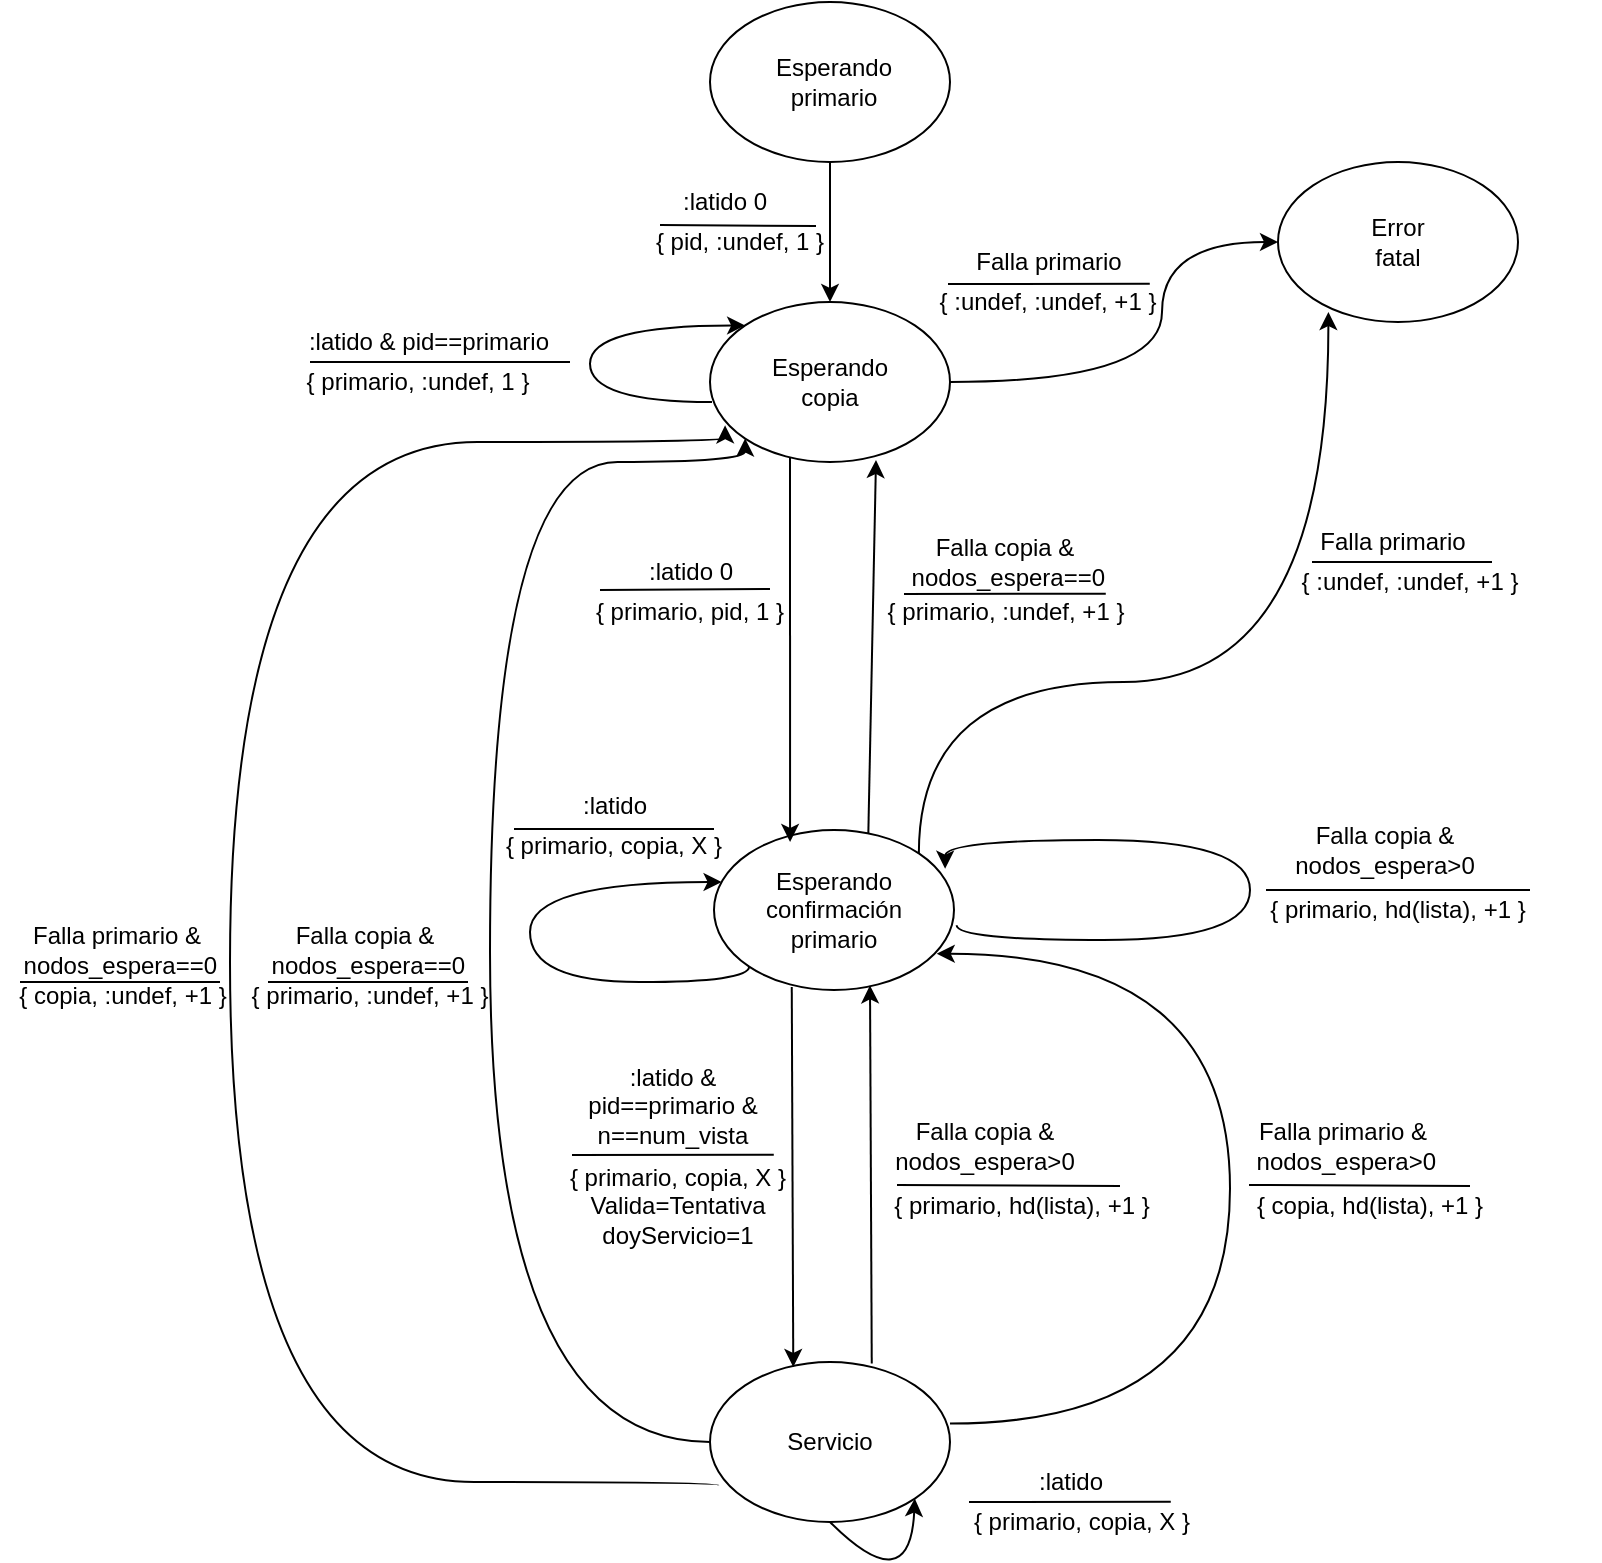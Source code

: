 <mxfile version="12.3.8" type="device" pages="1"><diagram id="_7fPHDoUbiX_Hh8DK_Ee" name="Page-1"><mxGraphModel dx="1185" dy="635" grid="1" gridSize="10" guides="1" tooltips="1" connect="1" arrows="1" fold="1" page="1" pageScale="1" pageWidth="827" pageHeight="1169" math="0" shadow="0"><root><mxCell id="0"/><mxCell id="1" parent="0"/><mxCell id="ZT7Hz1pYTHWh-XGWg7nb-1" value="" style="ellipse;whiteSpace=wrap;html=1;" vertex="1" parent="1"><mxGeometry x="370" y="90" width="120" height="80" as="geometry"/></mxCell><mxCell id="ZT7Hz1pYTHWh-XGWg7nb-2" value="Esperando primario" style="text;html=1;strokeColor=none;fillColor=none;align=center;verticalAlign=middle;whiteSpace=wrap;rounded=0;" vertex="1" parent="1"><mxGeometry x="387" y="120" width="90" height="20" as="geometry"/></mxCell><mxCell id="ZT7Hz1pYTHWh-XGWg7nb-3" value="" style="ellipse;whiteSpace=wrap;html=1;" vertex="1" parent="1"><mxGeometry x="370" y="240" width="120" height="80" as="geometry"/></mxCell><mxCell id="ZT7Hz1pYTHWh-XGWg7nb-4" value="" style="ellipse;whiteSpace=wrap;html=1;" vertex="1" parent="1"><mxGeometry x="654" y="170" width="120" height="80" as="geometry"/></mxCell><mxCell id="ZT7Hz1pYTHWh-XGWg7nb-5" value="" style="ellipse;whiteSpace=wrap;html=1;" vertex="1" parent="1"><mxGeometry x="372" y="504" width="120" height="80" as="geometry"/></mxCell><mxCell id="ZT7Hz1pYTHWh-XGWg7nb-6" value="" style="ellipse;whiteSpace=wrap;html=1;" vertex="1" parent="1"><mxGeometry x="370" y="770" width="120" height="80" as="geometry"/></mxCell><mxCell id="ZT7Hz1pYTHWh-XGWg7nb-7" value="Esperando copia" style="text;html=1;strokeColor=none;fillColor=none;align=center;verticalAlign=middle;whiteSpace=wrap;rounded=0;" vertex="1" parent="1"><mxGeometry x="395" y="270" width="70" height="20" as="geometry"/></mxCell><mxCell id="ZT7Hz1pYTHWh-XGWg7nb-8" value="Esperando confirmación primario" style="text;html=1;strokeColor=none;fillColor=none;align=center;verticalAlign=middle;whiteSpace=wrap;rounded=0;" vertex="1" parent="1"><mxGeometry x="392" y="534" width="80" height="20" as="geometry"/></mxCell><mxCell id="ZT7Hz1pYTHWh-XGWg7nb-9" value="Error&lt;br&gt;fatal" style="text;html=1;strokeColor=none;fillColor=none;align=center;verticalAlign=middle;whiteSpace=wrap;rounded=0;" vertex="1" parent="1"><mxGeometry x="694" y="200" width="40" height="20" as="geometry"/></mxCell><mxCell id="ZT7Hz1pYTHWh-XGWg7nb-10" value="Servicio" style="text;html=1;strokeColor=none;fillColor=none;align=center;verticalAlign=middle;whiteSpace=wrap;rounded=0;" vertex="1" parent="1"><mxGeometry x="400" y="800" width="60" height="20" as="geometry"/></mxCell><mxCell id="ZT7Hz1pYTHWh-XGWg7nb-11" value="" style="endArrow=classic;html=1;edgeStyle=orthogonalEdgeStyle;curved=1;entryX=0.5;entryY=0;entryDx=0;entryDy=0;exitX=0.5;exitY=1;exitDx=0;exitDy=0;" edge="1" parent="1" source="ZT7Hz1pYTHWh-XGWg7nb-1" target="ZT7Hz1pYTHWh-XGWg7nb-3"><mxGeometry width="50" height="50" relative="1" as="geometry"><mxPoint x="520" y="240" as="sourcePoint"/><mxPoint x="570" y="190" as="targetPoint"/><Array as="points"/></mxGeometry></mxCell><mxCell id="ZT7Hz1pYTHWh-XGWg7nb-12" value=":latido 0" style="text;html=1;strokeColor=none;fillColor=none;align=center;verticalAlign=middle;whiteSpace=wrap;rounded=0;" vertex="1" parent="1"><mxGeometry x="345" y="180" width="65" height="20" as="geometry"/></mxCell><mxCell id="ZT7Hz1pYTHWh-XGWg7nb-13" value="" style="endArrow=none;html=1;" edge="1" parent="1"><mxGeometry width="50" height="50" relative="1" as="geometry"><mxPoint x="345" y="201.5" as="sourcePoint"/><mxPoint x="423" y="202" as="targetPoint"/></mxGeometry></mxCell><mxCell id="ZT7Hz1pYTHWh-XGWg7nb-14" value="{ pid, :undef, 1 }" style="text;html=1;strokeColor=none;fillColor=none;align=center;verticalAlign=middle;whiteSpace=wrap;rounded=0;" vertex="1" parent="1"><mxGeometry x="310.5" y="200" width="148" height="20" as="geometry"/></mxCell><mxCell id="ZT7Hz1pYTHWh-XGWg7nb-16" value="" style="endArrow=classic;html=1;entryX=0.317;entryY=0.075;entryDx=0;entryDy=0;entryPerimeter=0;" edge="1" parent="1" target="ZT7Hz1pYTHWh-XGWg7nb-5"><mxGeometry width="50" height="50" relative="1" as="geometry"><mxPoint x="410" y="318" as="sourcePoint"/><mxPoint x="520" y="410" as="targetPoint"/></mxGeometry></mxCell><mxCell id="ZT7Hz1pYTHWh-XGWg7nb-18" value="" style="endArrow=classic;html=1;entryX=0.347;entryY=0.031;entryDx=0;entryDy=0;exitX=0.324;exitY=0.981;exitDx=0;exitDy=0;entryPerimeter=0;exitPerimeter=0;" edge="1" parent="1" source="ZT7Hz1pYTHWh-XGWg7nb-5" target="ZT7Hz1pYTHWh-XGWg7nb-6"><mxGeometry width="50" height="50" relative="1" as="geometry"><mxPoint x="540" y="690" as="sourcePoint"/><mxPoint x="590" y="640" as="targetPoint"/></mxGeometry></mxCell><mxCell id="ZT7Hz1pYTHWh-XGWg7nb-20" value="" style="endArrow=classic;html=1;exitX=0.674;exitY=0.01;exitDx=0;exitDy=0;entryX=0.65;entryY=0.971;entryDx=0;entryDy=0;entryPerimeter=0;exitPerimeter=0;" edge="1" parent="1" source="ZT7Hz1pYTHWh-XGWg7nb-6" target="ZT7Hz1pYTHWh-XGWg7nb-5"><mxGeometry width="50" height="50" relative="1" as="geometry"><mxPoint x="570" y="835" as="sourcePoint"/><mxPoint x="620" y="785" as="targetPoint"/></mxGeometry></mxCell><mxCell id="ZT7Hz1pYTHWh-XGWg7nb-21" value="" style="endArrow=classic;html=1;exitX=0.643;exitY=0.023;exitDx=0;exitDy=0;exitPerimeter=0;" edge="1" parent="1" source="ZT7Hz1pYTHWh-XGWg7nb-5"><mxGeometry width="50" height="50" relative="1" as="geometry"><mxPoint x="460" y="554" as="sourcePoint"/><mxPoint x="453" y="319" as="targetPoint"/></mxGeometry></mxCell><mxCell id="ZT7Hz1pYTHWh-XGWg7nb-23" value=":latido 0" style="text;html=1;strokeColor=none;fillColor=none;align=center;verticalAlign=middle;whiteSpace=wrap;rounded=0;rotation=0;" vertex="1" parent="1"><mxGeometry x="327.5" y="364.5" width="65" height="20" as="geometry"/></mxCell><mxCell id="ZT7Hz1pYTHWh-XGWg7nb-24" value="{ primario, pid, 1 }" style="text;html=1;strokeColor=none;fillColor=none;align=center;verticalAlign=middle;whiteSpace=wrap;rounded=0;rotation=0;" vertex="1" parent="1"><mxGeometry x="307" y="384.5" width="106" height="20" as="geometry"/></mxCell><mxCell id="ZT7Hz1pYTHWh-XGWg7nb-26" value="" style="endArrow=classic;html=1;edgeStyle=orthogonalEdgeStyle;curved=1;entryX=0;entryY=0;entryDx=0;entryDy=0;" edge="1" parent="1" target="ZT7Hz1pYTHWh-XGWg7nb-3"><mxGeometry width="50" height="50" relative="1" as="geometry"><mxPoint x="371" y="290" as="sourcePoint"/><mxPoint x="260" y="240" as="targetPoint"/><Array as="points"><mxPoint x="371" y="290"/><mxPoint x="310" y="290"/><mxPoint x="310" y="252"/></Array></mxGeometry></mxCell><mxCell id="ZT7Hz1pYTHWh-XGWg7nb-27" value=":latido &amp;amp; pid==primario" style="text;html=1;strokeColor=none;fillColor=none;align=center;verticalAlign=middle;whiteSpace=wrap;rounded=0;" vertex="1" parent="1"><mxGeometry x="161" y="250" width="137" height="20" as="geometry"/></mxCell><mxCell id="ZT7Hz1pYTHWh-XGWg7nb-28" value="{ primario, :undef, 1 }" style="text;html=1;strokeColor=none;fillColor=none;align=center;verticalAlign=middle;whiteSpace=wrap;rounded=0;" vertex="1" parent="1"><mxGeometry x="150" y="270" width="148" height="20" as="geometry"/></mxCell><mxCell id="ZT7Hz1pYTHWh-XGWg7nb-29" value="" style="endArrow=none;html=1;" edge="1" parent="1"><mxGeometry width="50" height="50" relative="1" as="geometry"><mxPoint x="170" y="270" as="sourcePoint"/><mxPoint x="300" y="270" as="targetPoint"/></mxGeometry></mxCell><mxCell id="ZT7Hz1pYTHWh-XGWg7nb-30" value="Falla primario" style="text;html=1;strokeColor=none;fillColor=none;align=center;verticalAlign=middle;whiteSpace=wrap;rounded=0;direction=west;rotation=0;" vertex="1" parent="1"><mxGeometry x="470.5" y="210" width="137" height="20" as="geometry"/></mxCell><mxCell id="ZT7Hz1pYTHWh-XGWg7nb-31" value="{ :undef, :undef, +1 }" style="text;html=1;strokeColor=none;fillColor=none;align=center;verticalAlign=middle;whiteSpace=wrap;rounded=0;direction=west;rotation=0;" vertex="1" parent="1"><mxGeometry x="465" y="230" width="148" height="20" as="geometry"/></mxCell><mxCell id="ZT7Hz1pYTHWh-XGWg7nb-36" value="Falla primario" style="text;html=1;strokeColor=none;fillColor=none;align=center;verticalAlign=middle;whiteSpace=wrap;rounded=0;direction=west;rotation=0;" vertex="1" parent="1"><mxGeometry x="642.5" y="350" width="137" height="20" as="geometry"/></mxCell><mxCell id="ZT7Hz1pYTHWh-XGWg7nb-37" value="{ :undef, :undef, +1 }" style="text;html=1;strokeColor=none;fillColor=none;align=center;verticalAlign=middle;whiteSpace=wrap;rounded=0;direction=west;rotation=0;" vertex="1" parent="1"><mxGeometry x="646" y="370" width="148" height="20" as="geometry"/></mxCell><mxCell id="ZT7Hz1pYTHWh-XGWg7nb-39" value="" style="endArrow=none;html=1;" edge="1" parent="1"><mxGeometry width="50" height="50" relative="1" as="geometry"><mxPoint x="671" y="370" as="sourcePoint"/><mxPoint x="761" y="370" as="targetPoint"/></mxGeometry></mxCell><mxCell id="ZT7Hz1pYTHWh-XGWg7nb-40" value="Falla copia &amp;amp;&lt;br&gt;&amp;nbsp;nodos_espera==0" style="text;html=1;strokeColor=none;fillColor=none;align=center;verticalAlign=middle;whiteSpace=wrap;rounded=0;rotation=0;" vertex="1" parent="1"><mxGeometry x="410" y="360" width="215" height="20" as="geometry"/></mxCell><mxCell id="ZT7Hz1pYTHWh-XGWg7nb-41" value="{ primario, :undef, +1 }" style="text;html=1;strokeColor=none;fillColor=none;align=center;verticalAlign=middle;whiteSpace=wrap;rounded=0;rotation=0;" vertex="1" parent="1"><mxGeometry x="440" y="384.5" width="156" height="20" as="geometry"/></mxCell><mxCell id="ZT7Hz1pYTHWh-XGWg7nb-45" value="Falla copia &amp;amp; &lt;br&gt;nodos_espera&amp;gt;0" style="text;html=1;strokeColor=none;fillColor=none;align=center;verticalAlign=middle;whiteSpace=wrap;rounded=0;rotation=0;" vertex="1" parent="1"><mxGeometry x="600" y="504" width="215" height="20" as="geometry"/></mxCell><mxCell id="ZT7Hz1pYTHWh-XGWg7nb-46" value="{ primario, hd(lista), +1 }" style="text;html=1;strokeColor=none;fillColor=none;align=center;verticalAlign=middle;whiteSpace=wrap;rounded=0;direction=west;rotation=0;" vertex="1" parent="1"><mxGeometry x="640" y="534" width="148" height="20" as="geometry"/></mxCell><mxCell id="ZT7Hz1pYTHWh-XGWg7nb-47" value="" style="endArrow=none;html=1;" edge="1" parent="1"><mxGeometry width="50" height="50" relative="1" as="geometry"><mxPoint x="648" y="534" as="sourcePoint"/><mxPoint x="780" y="534" as="targetPoint"/></mxGeometry></mxCell><mxCell id="ZT7Hz1pYTHWh-XGWg7nb-48" value="" style="endArrow=classic;html=1;edgeStyle=orthogonalEdgeStyle;curved=1;exitX=1;exitY=0.385;exitDx=0;exitDy=0;exitPerimeter=0;entryX=0.928;entryY=0.773;entryDx=0;entryDy=0;entryPerimeter=0;" edge="1" parent="1" source="ZT7Hz1pYTHWh-XGWg7nb-6" target="ZT7Hz1pYTHWh-XGWg7nb-5"><mxGeometry width="50" height="50" relative="1" as="geometry"><mxPoint x="510" y="799" as="sourcePoint"/><mxPoint x="510" y="570" as="targetPoint"/><Array as="points"><mxPoint x="630" y="801"/><mxPoint x="630" y="566"/></Array></mxGeometry></mxCell><mxCell id="ZT7Hz1pYTHWh-XGWg7nb-49" value="" style="endArrow=classic;html=1;edgeStyle=orthogonalEdgeStyle;curved=1;exitX=0;exitY=1;exitDx=0;exitDy=0;" edge="1" parent="1" source="ZT7Hz1pYTHWh-XGWg7nb-5" target="ZT7Hz1pYTHWh-XGWg7nb-5"><mxGeometry width="50" height="50" relative="1" as="geometry"><mxPoint x="370" y="580" as="sourcePoint"/><mxPoint x="330" y="530" as="targetPoint"/><Array as="points"><mxPoint x="389" y="580"/><mxPoint x="280" y="580"/><mxPoint x="280" y="530"/></Array></mxGeometry></mxCell><mxCell id="ZT7Hz1pYTHWh-XGWg7nb-50" value="" style="endArrow=classic;html=1;edgeStyle=orthogonalEdgeStyle;curved=1;exitX=1.011;exitY=0.596;exitDx=0;exitDy=0;exitPerimeter=0;entryX=0.963;entryY=0.242;entryDx=0;entryDy=0;entryPerimeter=0;" edge="1" parent="1" source="ZT7Hz1pYTHWh-XGWg7nb-5" target="ZT7Hz1pYTHWh-XGWg7nb-5"><mxGeometry width="50" height="50" relative="1" as="geometry"><mxPoint x="615" y="559" as="sourcePoint"/><mxPoint x="540" y="509" as="targetPoint"/><Array as="points"><mxPoint x="493" y="559"/><mxPoint x="640" y="559"/><mxPoint x="640" y="509"/><mxPoint x="488" y="509"/></Array></mxGeometry></mxCell><mxCell id="ZT7Hz1pYTHWh-XGWg7nb-51" value="" style="endArrow=classic;html=1;edgeStyle=orthogonalEdgeStyle;curved=1;entryX=0.21;entryY=0.938;entryDx=0;entryDy=0;entryPerimeter=0;exitX=1;exitY=0;exitDx=0;exitDy=0;" edge="1" parent="1" source="ZT7Hz1pYTHWh-XGWg7nb-5" target="ZT7Hz1pYTHWh-XGWg7nb-4"><mxGeometry width="50" height="50" relative="1" as="geometry"><mxPoint x="480" y="490" as="sourcePoint"/><mxPoint x="660" y="290" as="targetPoint"/><Array as="points"><mxPoint x="474" y="430"/><mxPoint x="679" y="430"/></Array></mxGeometry></mxCell><mxCell id="ZT7Hz1pYTHWh-XGWg7nb-52" value="" style="endArrow=classic;html=1;edgeStyle=orthogonalEdgeStyle;curved=1;entryX=0;entryY=1;entryDx=0;entryDy=0;exitX=0;exitY=0.5;exitDx=0;exitDy=0;" edge="1" parent="1" source="ZT7Hz1pYTHWh-XGWg7nb-6" target="ZT7Hz1pYTHWh-XGWg7nb-3"><mxGeometry width="50" height="50" relative="1" as="geometry"><mxPoint x="340" y="810" as="sourcePoint"/><mxPoint x="380" y="330" as="targetPoint"/><Array as="points"><mxPoint x="260" y="810"/><mxPoint x="260" y="320"/><mxPoint x="388" y="320"/></Array></mxGeometry></mxCell><mxCell id="ZT7Hz1pYTHWh-XGWg7nb-53" value="" style="endArrow=classic;html=1;edgeStyle=orthogonalEdgeStyle;curved=1;entryX=0.063;entryY=0.771;entryDx=0;entryDy=0;entryPerimeter=0;exitX=0.035;exitY=0.771;exitDx=0;exitDy=0;exitPerimeter=0;" edge="1" parent="1" source="ZT7Hz1pYTHWh-XGWg7nb-6" target="ZT7Hz1pYTHWh-XGWg7nb-3"><mxGeometry width="50" height="50" relative="1" as="geometry"><mxPoint x="210" y="830" as="sourcePoint"/><mxPoint x="350" y="310" as="targetPoint"/><Array as="points"><mxPoint x="374" y="830"/><mxPoint x="130" y="830"/><mxPoint x="130" y="310"/><mxPoint x="378" y="310"/></Array></mxGeometry></mxCell><mxCell id="ZT7Hz1pYTHWh-XGWg7nb-54" value="Falla copia &amp;amp; &lt;br&gt;nodos_espera&amp;gt;0" style="text;html=1;strokeColor=none;fillColor=none;align=center;verticalAlign=middle;whiteSpace=wrap;rounded=0;rotation=0;" vertex="1" parent="1"><mxGeometry x="400" y="652" width="215" height="20" as="geometry"/></mxCell><mxCell id="ZT7Hz1pYTHWh-XGWg7nb-55" value="{ primario, hd(lista), +1 }" style="text;html=1;strokeColor=none;fillColor=none;align=center;verticalAlign=middle;whiteSpace=wrap;rounded=0;direction=west;rotation=0;" vertex="1" parent="1"><mxGeometry x="452" y="682" width="148" height="20" as="geometry"/></mxCell><mxCell id="ZT7Hz1pYTHWh-XGWg7nb-56" value="" style="endArrow=none;html=1;" edge="1" parent="1"><mxGeometry width="50" height="50" relative="1" as="geometry"><mxPoint x="463.5" y="681.5" as="sourcePoint"/><mxPoint x="575" y="682" as="targetPoint"/></mxGeometry></mxCell><mxCell id="ZT7Hz1pYTHWh-XGWg7nb-57" value="Falla primario &amp;amp;&lt;br&gt;&amp;nbsp;nodos_espera&amp;gt;0" style="text;html=1;strokeColor=none;fillColor=none;align=center;verticalAlign=middle;whiteSpace=wrap;rounded=0;rotation=0;" vertex="1" parent="1"><mxGeometry x="579" y="652" width="215" height="20" as="geometry"/></mxCell><mxCell id="ZT7Hz1pYTHWh-XGWg7nb-58" value="{ copia, hd(lista), +1 }" style="text;html=1;strokeColor=none;fillColor=none;align=center;verticalAlign=middle;whiteSpace=wrap;rounded=0;direction=west;rotation=0;" vertex="1" parent="1"><mxGeometry x="626" y="682" width="148" height="20" as="geometry"/></mxCell><mxCell id="ZT7Hz1pYTHWh-XGWg7nb-59" value="" style="endArrow=none;html=1;" edge="1" parent="1"><mxGeometry width="50" height="50" relative="1" as="geometry"><mxPoint x="639.5" y="681.5" as="sourcePoint"/><mxPoint x="750" y="682" as="targetPoint"/></mxGeometry></mxCell><mxCell id="ZT7Hz1pYTHWh-XGWg7nb-60" value="Falla copia &amp;amp;&lt;br&gt;&amp;nbsp;nodos_espera==0" style="text;html=1;strokeColor=none;fillColor=none;align=center;verticalAlign=middle;whiteSpace=wrap;rounded=0;rotation=0;" vertex="1" parent="1"><mxGeometry x="90" y="554" width="215" height="20" as="geometry"/></mxCell><mxCell id="ZT7Hz1pYTHWh-XGWg7nb-61" value="{ primario, :undef, +1 }" style="text;html=1;strokeColor=none;fillColor=none;align=center;verticalAlign=middle;whiteSpace=wrap;rounded=0;rotation=0;" vertex="1" parent="1"><mxGeometry x="122" y="577" width="156" height="20" as="geometry"/></mxCell><mxCell id="ZT7Hz1pYTHWh-XGWg7nb-62" value="Falla primario &amp;amp;&lt;br&gt;&amp;nbsp;nodos_espera==0" style="text;html=1;strokeColor=none;fillColor=none;align=center;verticalAlign=middle;whiteSpace=wrap;rounded=0;rotation=0;" vertex="1" parent="1"><mxGeometry x="15.5" y="554" width="115" height="20" as="geometry"/></mxCell><mxCell id="ZT7Hz1pYTHWh-XGWg7nb-63" value="{ copia, :undef, +1 }" style="text;html=1;strokeColor=none;fillColor=none;align=center;verticalAlign=middle;whiteSpace=wrap;rounded=0;rotation=0;" vertex="1" parent="1"><mxGeometry x="20.5" y="577" width="111" height="20" as="geometry"/></mxCell><mxCell id="ZT7Hz1pYTHWh-XGWg7nb-64" value=":latido &amp;amp; pid==primario &amp;amp; n==num_vista" style="text;html=1;strokeColor=none;fillColor=none;align=center;verticalAlign=middle;whiteSpace=wrap;rounded=0;rotation=0;" vertex="1" parent="1"><mxGeometry x="308" y="632" width="87" height="20" as="geometry"/></mxCell><mxCell id="ZT7Hz1pYTHWh-XGWg7nb-65" value="{ primario, copia, X } Valida=Tentativa doyServicio=1" style="text;html=1;strokeColor=none;fillColor=none;align=center;verticalAlign=middle;whiteSpace=wrap;rounded=0;rotation=0;" vertex="1" parent="1"><mxGeometry x="276" y="682" width="156" height="20" as="geometry"/></mxCell><mxCell id="ZT7Hz1pYTHWh-XGWg7nb-66" value=":latido" style="text;html=1;strokeColor=none;fillColor=none;align=center;verticalAlign=middle;whiteSpace=wrap;rounded=0;rotation=0;" vertex="1" parent="1"><mxGeometry x="278.5" y="482" width="87" height="20" as="geometry"/></mxCell><mxCell id="ZT7Hz1pYTHWh-XGWg7nb-67" value="{ primario, copia, X }" style="text;html=1;strokeColor=none;fillColor=none;align=center;verticalAlign=middle;whiteSpace=wrap;rounded=0;rotation=0;" vertex="1" parent="1"><mxGeometry x="244" y="502" width="156" height="20" as="geometry"/></mxCell><mxCell id="ZT7Hz1pYTHWh-XGWg7nb-68" value=":latido" style="text;html=1;strokeColor=none;fillColor=none;align=center;verticalAlign=middle;whiteSpace=wrap;rounded=0;rotation=0;" vertex="1" parent="1"><mxGeometry x="506.5" y="820" width="87" height="20" as="geometry"/></mxCell><mxCell id="ZT7Hz1pYTHWh-XGWg7nb-69" value="{ primario, copia, X }" style="text;html=1;strokeColor=none;fillColor=none;align=center;verticalAlign=middle;whiteSpace=wrap;rounded=0;rotation=0;" vertex="1" parent="1"><mxGeometry x="497" y="840" width="118" height="20" as="geometry"/></mxCell><mxCell id="ZT7Hz1pYTHWh-XGWg7nb-70" value="" style="endArrow=classic;html=1;edgeStyle=orthogonalEdgeStyle;curved=1;entryX=0;entryY=0.5;entryDx=0;entryDy=0;exitX=1;exitY=0.5;exitDx=0;exitDy=0;" edge="1" parent="1" source="ZT7Hz1pYTHWh-XGWg7nb-3" target="ZT7Hz1pYTHWh-XGWg7nb-4"><mxGeometry width="50" height="50" relative="1" as="geometry"><mxPoint x="496" y="280" as="sourcePoint"/><mxPoint x="596" y="210" as="targetPoint"/><Array as="points"><mxPoint x="596" y="280"/><mxPoint x="596" y="210"/></Array></mxGeometry></mxCell><mxCell id="ZT7Hz1pYTHWh-XGWg7nb-71" value="" style="endArrow=none;html=1;" edge="1" parent="1"><mxGeometry width="50" height="50" relative="1" as="geometry"><mxPoint x="25" y="580" as="sourcePoint"/><mxPoint x="125" y="580" as="targetPoint"/></mxGeometry></mxCell><mxCell id="ZT7Hz1pYTHWh-XGWg7nb-72" value="" style="endArrow=none;html=1;" edge="1" parent="1"><mxGeometry width="50" height="50" relative="1" as="geometry"><mxPoint x="149" y="580" as="sourcePoint"/><mxPoint x="249" y="580" as="targetPoint"/></mxGeometry></mxCell><mxCell id="ZT7Hz1pYTHWh-XGWg7nb-73" value="" style="endArrow=none;html=1;" edge="1" parent="1"><mxGeometry width="50" height="50" relative="1" as="geometry"><mxPoint x="272" y="503.5" as="sourcePoint"/><mxPoint x="372" y="503.5" as="targetPoint"/></mxGeometry></mxCell><mxCell id="ZT7Hz1pYTHWh-XGWg7nb-74" value="" style="endArrow=none;html=1;" edge="1" parent="1"><mxGeometry width="50" height="50" relative="1" as="geometry"><mxPoint x="315" y="384" as="sourcePoint"/><mxPoint x="400" y="383.5" as="targetPoint"/></mxGeometry></mxCell><mxCell id="ZT7Hz1pYTHWh-XGWg7nb-75" value="" style="endArrow=none;html=1;entryX=0.807;entryY=0.067;entryDx=0;entryDy=0;entryPerimeter=0;" edge="1" parent="1"><mxGeometry width="50" height="50" relative="1" as="geometry"><mxPoint x="467" y="386" as="sourcePoint"/><mxPoint x="567.892" y="385.84" as="targetPoint"/></mxGeometry></mxCell><mxCell id="ZT7Hz1pYTHWh-XGWg7nb-76" value="" style="endArrow=none;html=1;entryX=0.807;entryY=0.067;entryDx=0;entryDy=0;entryPerimeter=0;" edge="1" parent="1"><mxGeometry width="50" height="50" relative="1" as="geometry"><mxPoint x="489" y="231.0" as="sourcePoint"/><mxPoint x="589.892" y="230.84" as="targetPoint"/></mxGeometry></mxCell><mxCell id="ZT7Hz1pYTHWh-XGWg7nb-77" value="" style="endArrow=none;html=1;entryX=0.807;entryY=0.067;entryDx=0;entryDy=0;entryPerimeter=0;" edge="1" parent="1"><mxGeometry width="50" height="50" relative="1" as="geometry"><mxPoint x="301" y="666.5" as="sourcePoint"/><mxPoint x="401.892" y="666.34" as="targetPoint"/></mxGeometry></mxCell><mxCell id="ZT7Hz1pYTHWh-XGWg7nb-78" value="" style="endArrow=none;html=1;entryX=0.807;entryY=0.067;entryDx=0;entryDy=0;entryPerimeter=0;" edge="1" parent="1"><mxGeometry width="50" height="50" relative="1" as="geometry"><mxPoint x="499.5" y="840" as="sourcePoint"/><mxPoint x="600.392" y="839.84" as="targetPoint"/></mxGeometry></mxCell><mxCell id="ZT7Hz1pYTHWh-XGWg7nb-79" value="" style="endArrow=classic;html=1;edgeStyle=orthogonalEdgeStyle;curved=1;entryX=1;entryY=1;entryDx=0;entryDy=0;exitX=0.5;exitY=1;exitDx=0;exitDy=0;" edge="1" parent="1" source="ZT7Hz1pYTHWh-XGWg7nb-6" target="ZT7Hz1pYTHWh-XGWg7nb-6"><mxGeometry width="50" height="50" relative="1" as="geometry"><mxPoint x="430" y="910" as="sourcePoint"/><mxPoint x="480" y="870" as="targetPoint"/><Array as="points"><mxPoint x="470" y="890"/></Array></mxGeometry></mxCell></root></mxGraphModel></diagram></mxfile>